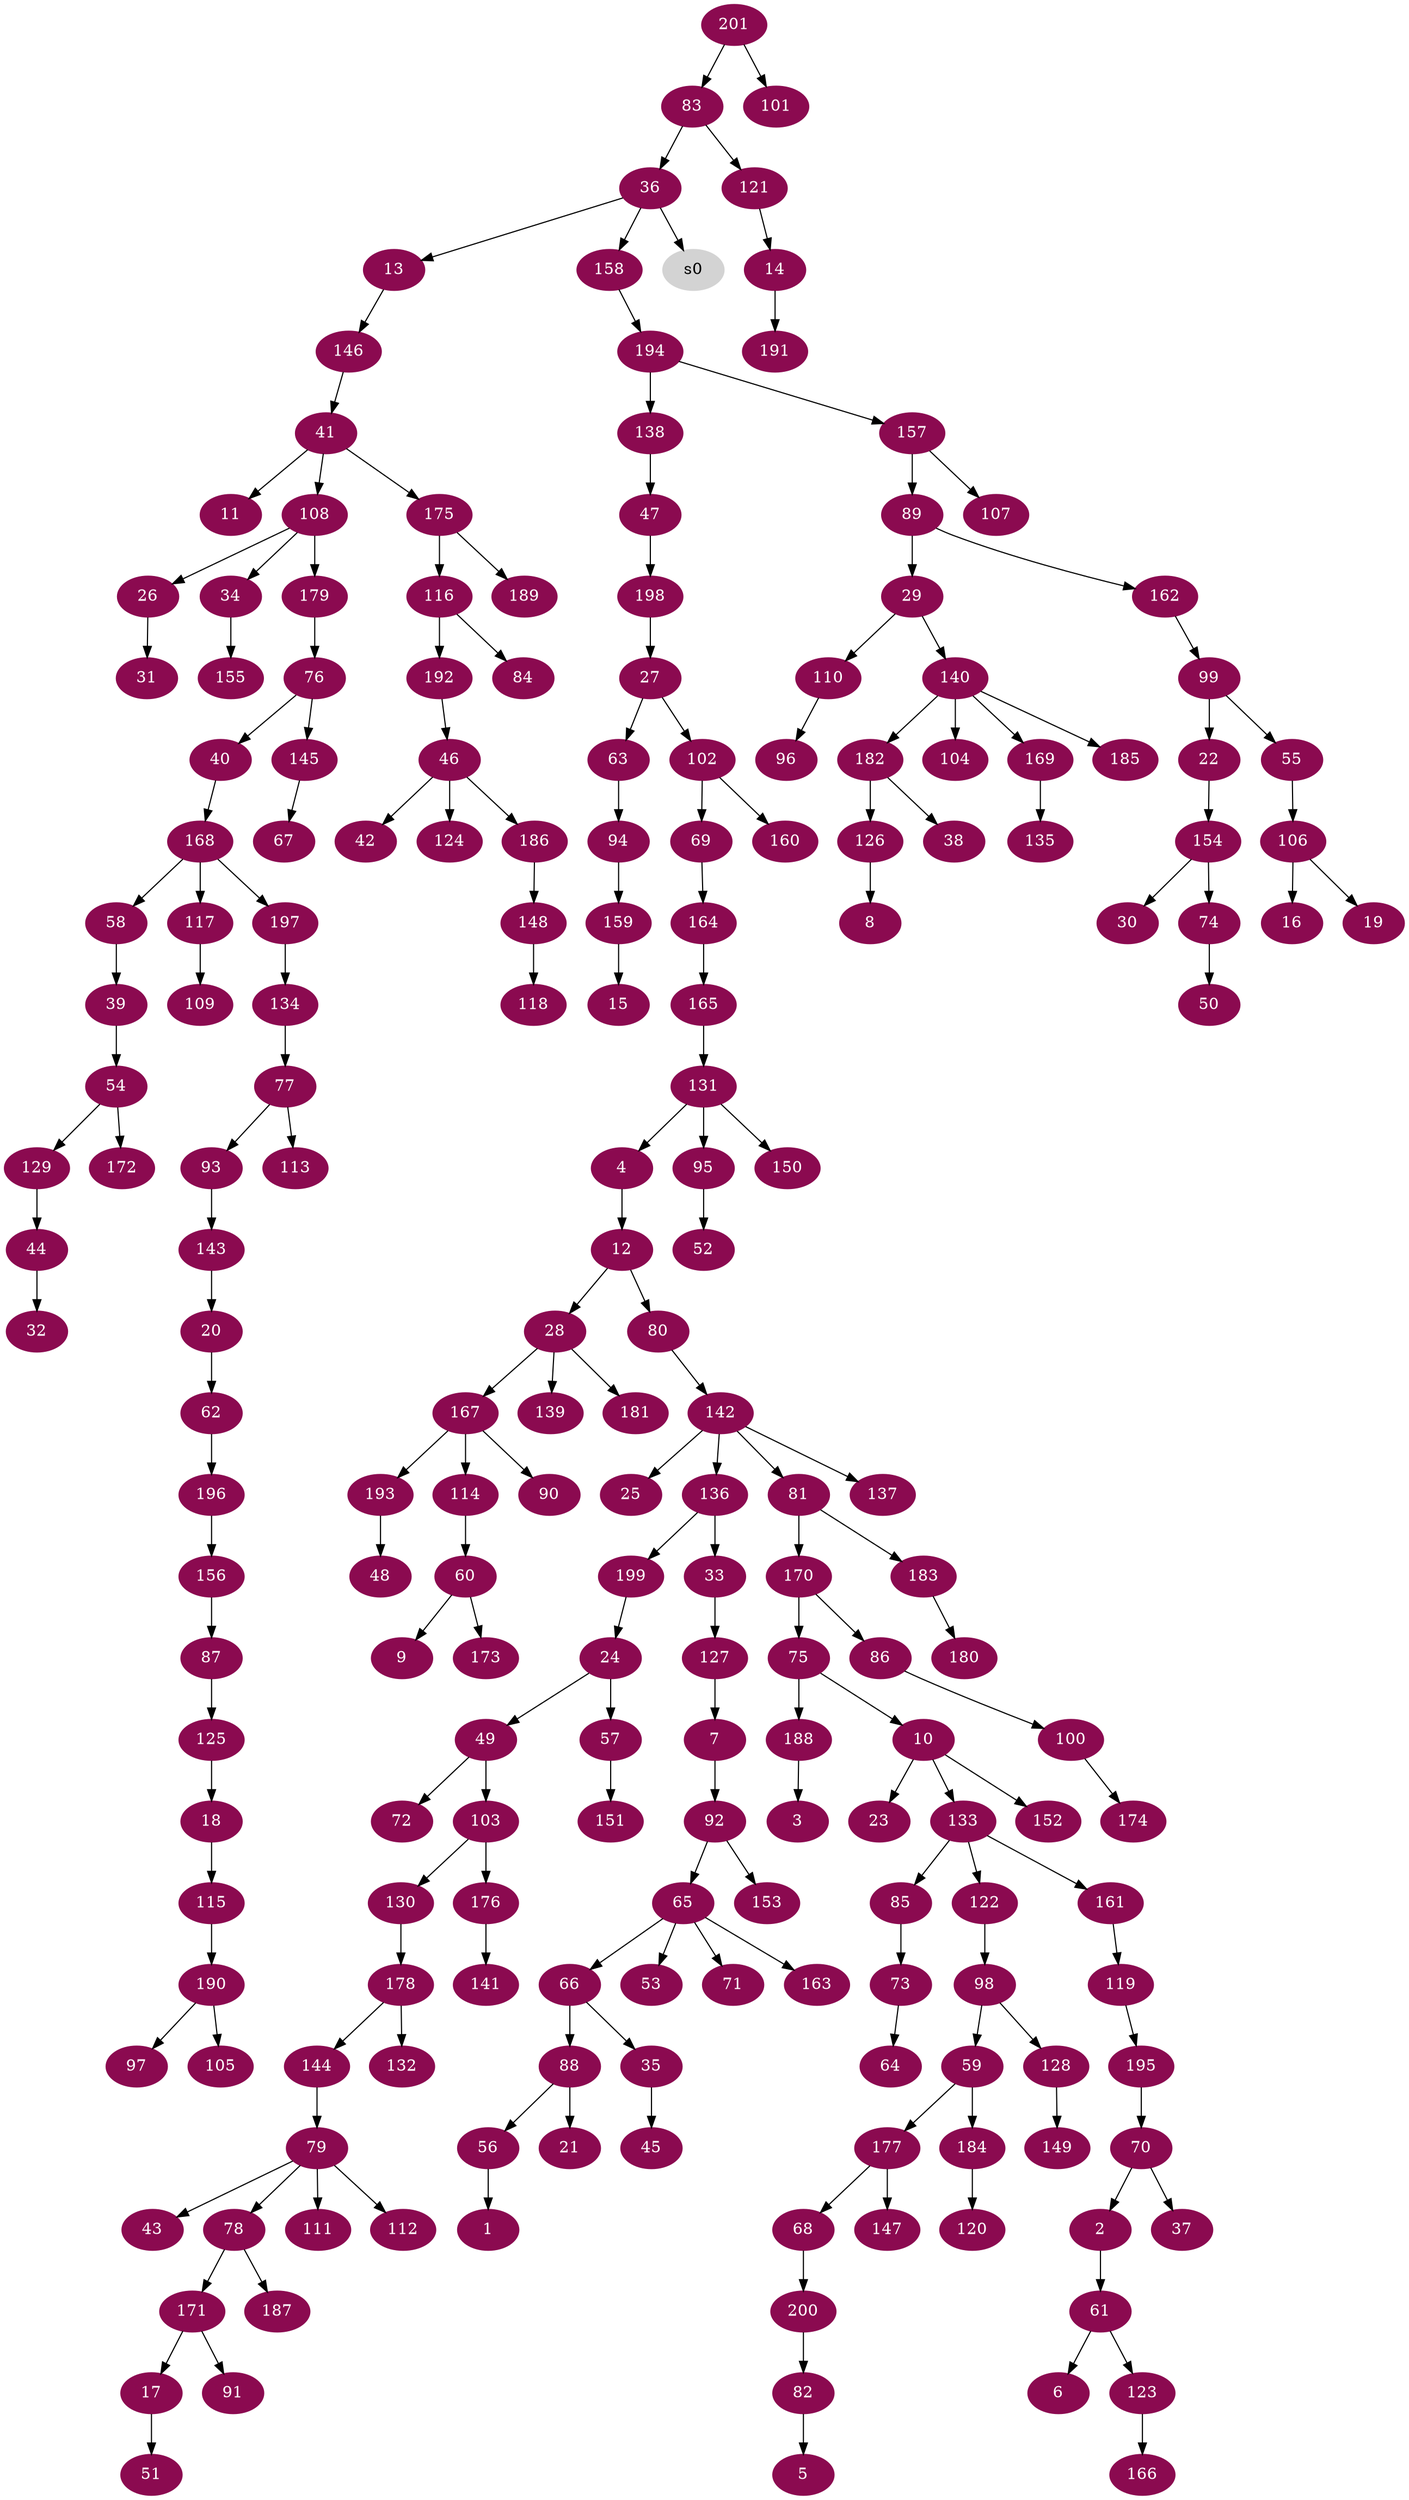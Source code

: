digraph G {
node [color=deeppink4, style=filled, fontcolor=white];
56 -> 1;
70 -> 2;
188 -> 3;
131 -> 4;
82 -> 5;
61 -> 6;
127 -> 7;
126 -> 8;
60 -> 9;
75 -> 10;
41 -> 11;
4 -> 12;
36 -> 13;
121 -> 14;
159 -> 15;
106 -> 16;
171 -> 17;
125 -> 18;
106 -> 19;
143 -> 20;
88 -> 21;
99 -> 22;
10 -> 23;
199 -> 24;
142 -> 25;
108 -> 26;
198 -> 27;
12 -> 28;
89 -> 29;
154 -> 30;
26 -> 31;
44 -> 32;
136 -> 33;
108 -> 34;
66 -> 35;
83 -> 36;
70 -> 37;
182 -> 38;
58 -> 39;
76 -> 40;
146 -> 41;
46 -> 42;
79 -> 43;
129 -> 44;
35 -> 45;
192 -> 46;
138 -> 47;
193 -> 48;
24 -> 49;
74 -> 50;
17 -> 51;
95 -> 52;
65 -> 53;
39 -> 54;
99 -> 55;
88 -> 56;
24 -> 57;
168 -> 58;
98 -> 59;
114 -> 60;
2 -> 61;
20 -> 62;
27 -> 63;
73 -> 64;
92 -> 65;
65 -> 66;
145 -> 67;
177 -> 68;
102 -> 69;
195 -> 70;
65 -> 71;
49 -> 72;
85 -> 73;
154 -> 74;
170 -> 75;
179 -> 76;
134 -> 77;
79 -> 78;
144 -> 79;
12 -> 80;
142 -> 81;
200 -> 82;
201 -> 83;
116 -> 84;
133 -> 85;
170 -> 86;
156 -> 87;
66 -> 88;
157 -> 89;
167 -> 90;
171 -> 91;
7 -> 92;
77 -> 93;
63 -> 94;
131 -> 95;
110 -> 96;
190 -> 97;
122 -> 98;
162 -> 99;
86 -> 100;
201 -> 101;
27 -> 102;
49 -> 103;
140 -> 104;
190 -> 105;
55 -> 106;
157 -> 107;
41 -> 108;
117 -> 109;
29 -> 110;
79 -> 111;
79 -> 112;
77 -> 113;
167 -> 114;
18 -> 115;
175 -> 116;
168 -> 117;
148 -> 118;
161 -> 119;
184 -> 120;
83 -> 121;
133 -> 122;
61 -> 123;
46 -> 124;
87 -> 125;
182 -> 126;
33 -> 127;
98 -> 128;
54 -> 129;
103 -> 130;
165 -> 131;
178 -> 132;
10 -> 133;
197 -> 134;
169 -> 135;
142 -> 136;
142 -> 137;
194 -> 138;
28 -> 139;
29 -> 140;
176 -> 141;
80 -> 142;
93 -> 143;
178 -> 144;
76 -> 145;
13 -> 146;
177 -> 147;
186 -> 148;
128 -> 149;
131 -> 150;
57 -> 151;
10 -> 152;
92 -> 153;
22 -> 154;
34 -> 155;
196 -> 156;
194 -> 157;
36 -> 158;
94 -> 159;
102 -> 160;
133 -> 161;
89 -> 162;
65 -> 163;
69 -> 164;
164 -> 165;
123 -> 166;
28 -> 167;
40 -> 168;
140 -> 169;
81 -> 170;
78 -> 171;
54 -> 172;
60 -> 173;
100 -> 174;
41 -> 175;
103 -> 176;
59 -> 177;
130 -> 178;
108 -> 179;
183 -> 180;
28 -> 181;
140 -> 182;
81 -> 183;
59 -> 184;
140 -> 185;
46 -> 186;
78 -> 187;
75 -> 188;
175 -> 189;
115 -> 190;
14 -> 191;
116 -> 192;
167 -> 193;
158 -> 194;
119 -> 195;
62 -> 196;
168 -> 197;
47 -> 198;
136 -> 199;
68 -> 200;
node [color=lightgrey, style=filled, fontcolor=black];
36 -> s0;
}
